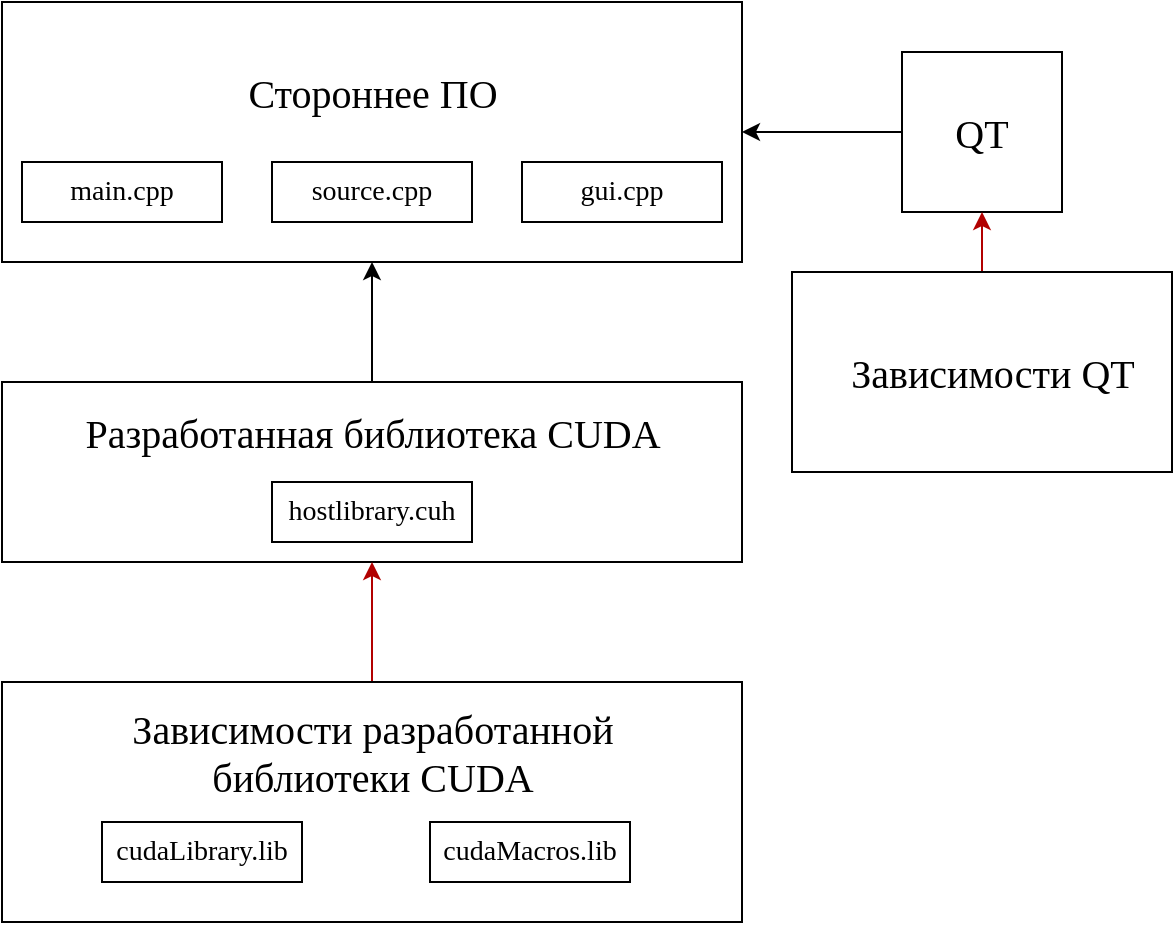 <mxfile version="20.8.20" type="device"><diagram name="Страница 1" id="eb1KOv-ADyWWmjYphl6z"><mxGraphModel dx="1434" dy="764" grid="1" gridSize="10" guides="1" tooltips="1" connect="1" arrows="1" fold="1" page="1" pageScale="1" pageWidth="827" pageHeight="1169" math="0" shadow="0"><root><mxCell id="0"/><mxCell id="1" parent="0"/><mxCell id="zktT8dyiv1MlMZa_VQ_h-1" value="" style="rounded=0;whiteSpace=wrap;html=1;" vertex="1" parent="1"><mxGeometry x="100" y="80" width="370" height="130" as="geometry"/></mxCell><mxCell id="zktT8dyiv1MlMZa_VQ_h-2" value="&lt;font style=&quot;font-size: 14px;&quot; face=&quot;Times New Roman&quot;&gt;main.cpp&lt;/font&gt;" style="rounded=0;whiteSpace=wrap;html=1;" vertex="1" parent="1"><mxGeometry x="110" y="160" width="100" height="30" as="geometry"/></mxCell><mxCell id="zktT8dyiv1MlMZa_VQ_h-3" value="&lt;font style=&quot;font-size: 14px;&quot; face=&quot;Times New Roman&quot;&gt;source.cpp&lt;/font&gt;" style="rounded=0;whiteSpace=wrap;html=1;" vertex="1" parent="1"><mxGeometry x="235" y="160" width="100" height="30" as="geometry"/></mxCell><mxCell id="zktT8dyiv1MlMZa_VQ_h-4" value="&lt;font face=&quot;Times New Roman&quot; style=&quot;font-size: 14px;&quot;&gt;gui.cpp&lt;/font&gt;" style="rounded=0;whiteSpace=wrap;html=1;" vertex="1" parent="1"><mxGeometry x="360" y="160" width="100" height="30" as="geometry"/></mxCell><mxCell id="zktT8dyiv1MlMZa_VQ_h-5" value="&lt;font style=&quot;font-size: 20px;&quot;&gt;Стороннее ПО&lt;/font&gt;" style="text;html=1;strokeColor=none;fillColor=none;align=center;verticalAlign=middle;whiteSpace=wrap;rounded=0;fontSize=14;fontFamily=Times New Roman;" vertex="1" parent="1"><mxGeometry x="217.5" y="110" width="135" height="30" as="geometry"/></mxCell><mxCell id="zktT8dyiv1MlMZa_VQ_h-8" style="edgeStyle=orthogonalEdgeStyle;rounded=0;orthogonalLoop=1;jettySize=auto;html=1;exitX=0;exitY=0.5;exitDx=0;exitDy=0;entryX=1;entryY=0.5;entryDx=0;entryDy=0;fontFamily=Times New Roman;fontSize=20;" edge="1" parent="1" source="zktT8dyiv1MlMZa_VQ_h-6" target="zktT8dyiv1MlMZa_VQ_h-1"><mxGeometry relative="1" as="geometry"/></mxCell><mxCell id="zktT8dyiv1MlMZa_VQ_h-6" value="&lt;font style=&quot;font-size: 20px;&quot;&gt;QT&lt;/font&gt;" style="rounded=0;whiteSpace=wrap;html=1;fontFamily=Times New Roman;fontSize=14;" vertex="1" parent="1"><mxGeometry x="550" y="105" width="80" height="80" as="geometry"/></mxCell><mxCell id="zktT8dyiv1MlMZa_VQ_h-22" style="edgeStyle=orthogonalEdgeStyle;rounded=0;orthogonalLoop=1;jettySize=auto;html=1;exitX=0.5;exitY=0;exitDx=0;exitDy=0;entryX=0.5;entryY=1;entryDx=0;entryDy=0;fontFamily=Times New Roman;fontSize=20;" edge="1" parent="1" source="zktT8dyiv1MlMZa_VQ_h-9" target="zktT8dyiv1MlMZa_VQ_h-1"><mxGeometry relative="1" as="geometry"/></mxCell><mxCell id="zktT8dyiv1MlMZa_VQ_h-9" value="" style="rounded=0;whiteSpace=wrap;html=1;" vertex="1" parent="1"><mxGeometry x="100" y="270" width="370" height="90" as="geometry"/></mxCell><mxCell id="zktT8dyiv1MlMZa_VQ_h-10" value="&lt;span style=&quot;font-size: 20px;&quot;&gt;Разработанная библиотека CUDA&lt;/span&gt;" style="text;html=1;strokeColor=none;fillColor=none;align=center;verticalAlign=middle;whiteSpace=wrap;rounded=0;fontSize=14;fontFamily=Times New Roman;" vertex="1" parent="1"><mxGeometry x="118.75" y="280" width="332.5" height="30" as="geometry"/></mxCell><mxCell id="zktT8dyiv1MlMZa_VQ_h-11" value="&lt;font style=&quot;font-size: 14px;&quot; face=&quot;Times New Roman&quot;&gt;hostlibrary.cuh&lt;/font&gt;" style="rounded=0;whiteSpace=wrap;html=1;" vertex="1" parent="1"><mxGeometry x="235" y="320" width="100" height="30" as="geometry"/></mxCell><mxCell id="zktT8dyiv1MlMZa_VQ_h-16" style="edgeStyle=orthogonalEdgeStyle;rounded=0;orthogonalLoop=1;jettySize=auto;html=1;exitX=0.5;exitY=0;exitDx=0;exitDy=0;entryX=0.5;entryY=1;entryDx=0;entryDy=0;fontFamily=Times New Roman;fontSize=20;fillColor=#e51400;strokeColor=#B20000;" edge="1" parent="1" source="zktT8dyiv1MlMZa_VQ_h-12" target="zktT8dyiv1MlMZa_VQ_h-6"><mxGeometry relative="1" as="geometry"/></mxCell><mxCell id="zktT8dyiv1MlMZa_VQ_h-12" value="" style="rounded=0;whiteSpace=wrap;html=1;fontFamily=Times New Roman;fontSize=20;" vertex="1" parent="1"><mxGeometry x="495" y="215" width="190" height="100" as="geometry"/></mxCell><mxCell id="zktT8dyiv1MlMZa_VQ_h-13" value="Зависимости QT" style="text;html=1;strokeColor=none;fillColor=none;align=center;verticalAlign=middle;whiteSpace=wrap;rounded=0;fontSize=20;fontFamily=Times New Roman;" vertex="1" parent="1"><mxGeometry x="512.5" y="250" width="165" height="30" as="geometry"/></mxCell><mxCell id="zktT8dyiv1MlMZa_VQ_h-21" style="edgeStyle=orthogonalEdgeStyle;rounded=0;orthogonalLoop=1;jettySize=auto;html=1;exitX=0.5;exitY=0;exitDx=0;exitDy=0;entryX=0.5;entryY=1;entryDx=0;entryDy=0;fontFamily=Times New Roman;fontSize=20;fillColor=#e51400;strokeColor=#B20000;" edge="1" parent="1" source="zktT8dyiv1MlMZa_VQ_h-17" target="zktT8dyiv1MlMZa_VQ_h-9"><mxGeometry relative="1" as="geometry"/></mxCell><mxCell id="zktT8dyiv1MlMZa_VQ_h-17" value="" style="rounded=0;whiteSpace=wrap;html=1;fontFamily=Times New Roman;fontSize=20;" vertex="1" parent="1"><mxGeometry x="100" y="420" width="370" height="120" as="geometry"/></mxCell><mxCell id="zktT8dyiv1MlMZa_VQ_h-18" value="&lt;span style=&quot;font-size: 20px;&quot;&gt;Зависимости разработанной библиотеки CUDA&lt;/span&gt;" style="text;html=1;strokeColor=none;fillColor=none;align=center;verticalAlign=middle;whiteSpace=wrap;rounded=0;fontSize=14;fontFamily=Times New Roman;" vertex="1" parent="1"><mxGeometry x="118.75" y="440" width="332.5" height="30" as="geometry"/></mxCell><mxCell id="zktT8dyiv1MlMZa_VQ_h-19" value="&lt;font style=&quot;font-size: 14px;&quot; face=&quot;Times New Roman&quot;&gt;cudaLibrary.lib&lt;/font&gt;" style="rounded=0;whiteSpace=wrap;html=1;" vertex="1" parent="1"><mxGeometry x="150" y="490" width="100" height="30" as="geometry"/></mxCell><mxCell id="zktT8dyiv1MlMZa_VQ_h-20" value="&lt;font style=&quot;font-size: 14px;&quot; face=&quot;Times New Roman&quot;&gt;cudaMacros.lib&lt;/font&gt;" style="rounded=0;whiteSpace=wrap;html=1;" vertex="1" parent="1"><mxGeometry x="314" y="490" width="100" height="30" as="geometry"/></mxCell></root></mxGraphModel></diagram></mxfile>